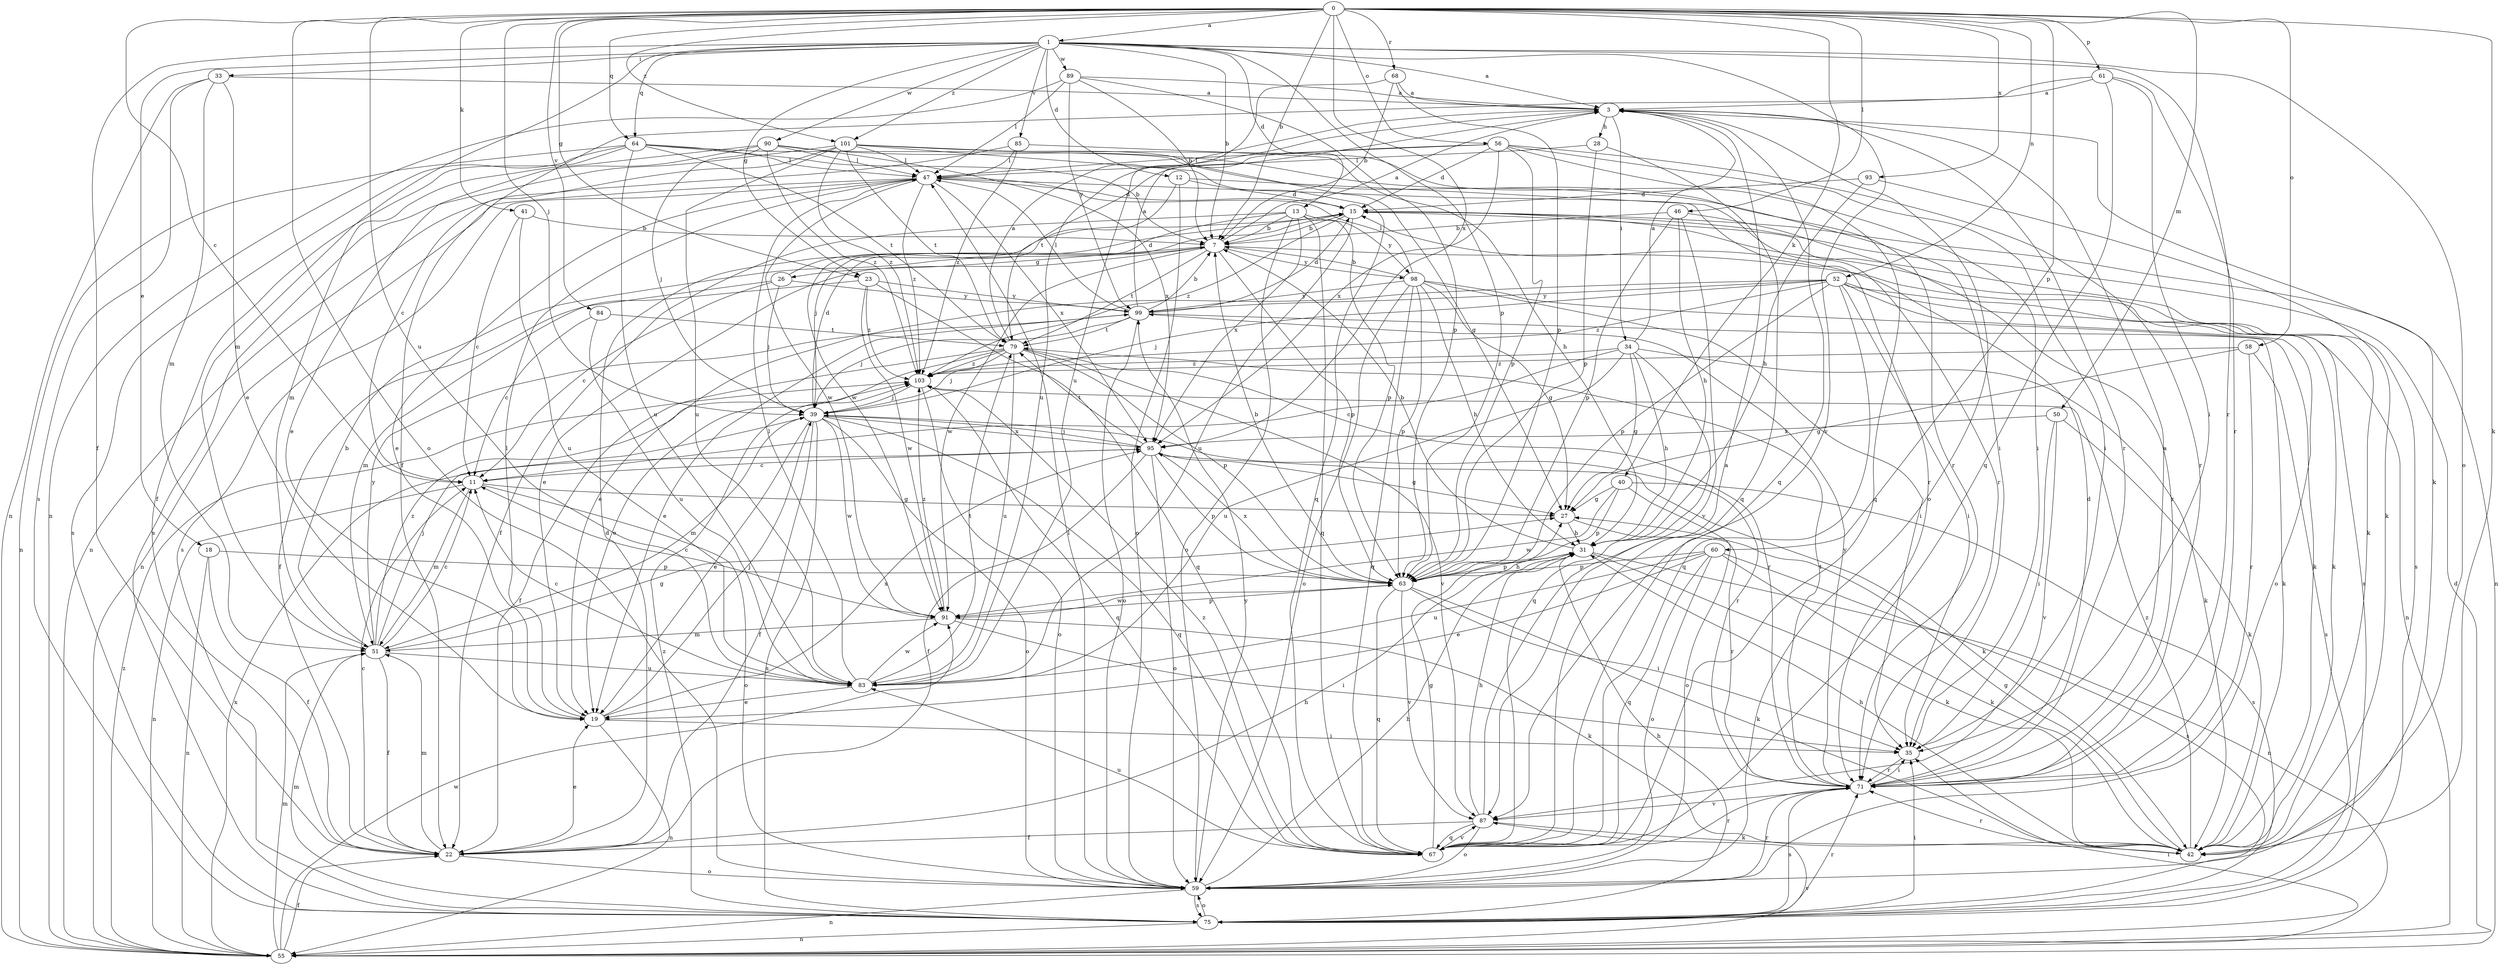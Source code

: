 strict digraph  {
0;
1;
3;
7;
11;
12;
13;
15;
18;
19;
22;
23;
26;
27;
28;
31;
33;
34;
35;
39;
40;
41;
42;
46;
47;
50;
51;
52;
55;
56;
58;
59;
60;
61;
63;
64;
67;
68;
71;
75;
79;
83;
84;
85;
87;
89;
90;
91;
93;
95;
98;
99;
101;
103;
0 -> 1  [label=a];
0 -> 7  [label=b];
0 -> 11  [label=c];
0 -> 23  [label=g];
0 -> 39  [label=j];
0 -> 40  [label=k];
0 -> 41  [label=k];
0 -> 42  [label=k];
0 -> 46  [label=l];
0 -> 50  [label=m];
0 -> 52  [label=n];
0 -> 56  [label=o];
0 -> 58  [label=o];
0 -> 59  [label=o];
0 -> 60  [label=p];
0 -> 61  [label=p];
0 -> 64  [label=q];
0 -> 68  [label=r];
0 -> 83  [label=u];
0 -> 84  [label=v];
0 -> 93  [label=x];
0 -> 95  [label=x];
0 -> 101  [label=z];
1 -> 3  [label=a];
1 -> 7  [label=b];
1 -> 12  [label=d];
1 -> 13  [label=d];
1 -> 18  [label=e];
1 -> 22  [label=f];
1 -> 23  [label=g];
1 -> 33  [label=i];
1 -> 51  [label=m];
1 -> 59  [label=o];
1 -> 63  [label=p];
1 -> 64  [label=q];
1 -> 71  [label=r];
1 -> 85  [label=v];
1 -> 87  [label=v];
1 -> 89  [label=w];
1 -> 90  [label=w];
1 -> 101  [label=z];
3 -> 28  [label=h];
3 -> 34  [label=i];
3 -> 42  [label=k];
3 -> 59  [label=o];
3 -> 67  [label=q];
3 -> 71  [label=r];
3 -> 83  [label=u];
7 -> 3  [label=a];
7 -> 19  [label=e];
7 -> 26  [label=g];
7 -> 63  [label=p];
7 -> 75  [label=s];
7 -> 79  [label=t];
7 -> 91  [label=w];
7 -> 98  [label=y];
11 -> 27  [label=g];
11 -> 51  [label=m];
11 -> 55  [label=n];
11 -> 59  [label=o];
12 -> 15  [label=d];
12 -> 59  [label=o];
12 -> 71  [label=r];
12 -> 91  [label=w];
13 -> 7  [label=b];
13 -> 22  [label=f];
13 -> 39  [label=j];
13 -> 59  [label=o];
13 -> 63  [label=p];
13 -> 67  [label=q];
13 -> 95  [label=x];
13 -> 98  [label=y];
15 -> 7  [label=b];
15 -> 42  [label=k];
15 -> 55  [label=n];
15 -> 75  [label=s];
15 -> 83  [label=u];
15 -> 103  [label=z];
18 -> 22  [label=f];
18 -> 55  [label=n];
18 -> 63  [label=p];
19 -> 35  [label=i];
19 -> 39  [label=j];
19 -> 47  [label=l];
19 -> 55  [label=n];
19 -> 95  [label=x];
22 -> 11  [label=c];
22 -> 15  [label=d];
22 -> 19  [label=e];
22 -> 31  [label=h];
22 -> 51  [label=m];
22 -> 59  [label=o];
23 -> 22  [label=f];
23 -> 67  [label=q];
23 -> 91  [label=w];
23 -> 99  [label=y];
23 -> 103  [label=z];
26 -> 11  [label=c];
26 -> 15  [label=d];
26 -> 39  [label=j];
26 -> 51  [label=m];
26 -> 99  [label=y];
27 -> 31  [label=h];
27 -> 71  [label=r];
28 -> 47  [label=l];
28 -> 63  [label=p];
28 -> 67  [label=q];
31 -> 7  [label=b];
31 -> 42  [label=k];
31 -> 55  [label=n];
31 -> 63  [label=p];
33 -> 3  [label=a];
33 -> 19  [label=e];
33 -> 51  [label=m];
33 -> 55  [label=n];
33 -> 75  [label=s];
34 -> 3  [label=a];
34 -> 11  [label=c];
34 -> 27  [label=g];
34 -> 31  [label=h];
34 -> 42  [label=k];
34 -> 67  [label=q];
34 -> 83  [label=u];
34 -> 103  [label=z];
35 -> 71  [label=r];
39 -> 15  [label=d];
39 -> 19  [label=e];
39 -> 22  [label=f];
39 -> 51  [label=m];
39 -> 59  [label=o];
39 -> 67  [label=q];
39 -> 71  [label=r];
39 -> 75  [label=s];
39 -> 91  [label=w];
39 -> 95  [label=x];
40 -> 27  [label=g];
40 -> 59  [label=o];
40 -> 63  [label=p];
40 -> 75  [label=s];
40 -> 91  [label=w];
41 -> 7  [label=b];
41 -> 11  [label=c];
41 -> 83  [label=u];
42 -> 27  [label=g];
42 -> 31  [label=h];
42 -> 71  [label=r];
42 -> 103  [label=z];
46 -> 7  [label=b];
46 -> 31  [label=h];
46 -> 63  [label=p];
46 -> 71  [label=r];
46 -> 87  [label=v];
47 -> 15  [label=d];
47 -> 19  [label=e];
47 -> 55  [label=n];
47 -> 71  [label=r];
47 -> 75  [label=s];
47 -> 91  [label=w];
47 -> 95  [label=x];
47 -> 103  [label=z];
50 -> 35  [label=i];
50 -> 42  [label=k];
50 -> 87  [label=v];
50 -> 95  [label=x];
51 -> 7  [label=b];
51 -> 11  [label=c];
51 -> 22  [label=f];
51 -> 27  [label=g];
51 -> 39  [label=j];
51 -> 83  [label=u];
51 -> 99  [label=y];
51 -> 103  [label=z];
52 -> 19  [label=e];
52 -> 35  [label=i];
52 -> 39  [label=j];
52 -> 42  [label=k];
52 -> 55  [label=n];
52 -> 59  [label=o];
52 -> 63  [label=p];
52 -> 67  [label=q];
52 -> 99  [label=y];
52 -> 103  [label=z];
55 -> 15  [label=d];
55 -> 22  [label=f];
55 -> 35  [label=i];
55 -> 51  [label=m];
55 -> 87  [label=v];
55 -> 91  [label=w];
55 -> 95  [label=x];
55 -> 103  [label=z];
56 -> 15  [label=d];
56 -> 35  [label=i];
56 -> 47  [label=l];
56 -> 63  [label=p];
56 -> 67  [label=q];
56 -> 71  [label=r];
56 -> 79  [label=t];
56 -> 95  [label=x];
58 -> 27  [label=g];
58 -> 71  [label=r];
58 -> 75  [label=s];
58 -> 103  [label=z];
59 -> 31  [label=h];
59 -> 47  [label=l];
59 -> 55  [label=n];
59 -> 71  [label=r];
59 -> 75  [label=s];
59 -> 99  [label=y];
60 -> 19  [label=e];
60 -> 42  [label=k];
60 -> 59  [label=o];
60 -> 63  [label=p];
60 -> 67  [label=q];
60 -> 75  [label=s];
60 -> 83  [label=u];
61 -> 3  [label=a];
61 -> 22  [label=f];
61 -> 35  [label=i];
61 -> 67  [label=q];
61 -> 71  [label=r];
63 -> 7  [label=b];
63 -> 31  [label=h];
63 -> 35  [label=i];
63 -> 42  [label=k];
63 -> 67  [label=q];
63 -> 87  [label=v];
63 -> 91  [label=w];
63 -> 95  [label=x];
64 -> 7  [label=b];
64 -> 22  [label=f];
64 -> 35  [label=i];
64 -> 47  [label=l];
64 -> 55  [label=n];
64 -> 75  [label=s];
64 -> 79  [label=t];
64 -> 83  [label=u];
67 -> 27  [label=g];
67 -> 71  [label=r];
67 -> 83  [label=u];
67 -> 87  [label=v];
67 -> 103  [label=z];
68 -> 3  [label=a];
68 -> 7  [label=b];
68 -> 63  [label=p];
68 -> 83  [label=u];
71 -> 3  [label=a];
71 -> 15  [label=d];
71 -> 35  [label=i];
71 -> 75  [label=s];
71 -> 79  [label=t];
71 -> 87  [label=v];
71 -> 99  [label=y];
75 -> 31  [label=h];
75 -> 35  [label=i];
75 -> 51  [label=m];
75 -> 55  [label=n];
75 -> 59  [label=o];
75 -> 71  [label=r];
75 -> 103  [label=z];
79 -> 3  [label=a];
79 -> 19  [label=e];
79 -> 22  [label=f];
79 -> 39  [label=j];
79 -> 63  [label=p];
79 -> 71  [label=r];
79 -> 83  [label=u];
79 -> 87  [label=v];
79 -> 103  [label=z];
83 -> 11  [label=c];
83 -> 19  [label=e];
83 -> 47  [label=l];
83 -> 79  [label=t];
83 -> 91  [label=w];
84 -> 11  [label=c];
84 -> 79  [label=t];
84 -> 83  [label=u];
85 -> 31  [label=h];
85 -> 47  [label=l];
85 -> 55  [label=n];
85 -> 103  [label=z];
87 -> 3  [label=a];
87 -> 22  [label=f];
87 -> 31  [label=h];
87 -> 42  [label=k];
87 -> 59  [label=o];
87 -> 67  [label=q];
89 -> 3  [label=a];
89 -> 7  [label=b];
89 -> 47  [label=l];
89 -> 55  [label=n];
89 -> 63  [label=p];
89 -> 99  [label=y];
90 -> 19  [label=e];
90 -> 39  [label=j];
90 -> 47  [label=l];
90 -> 51  [label=m];
90 -> 71  [label=r];
90 -> 95  [label=x];
90 -> 103  [label=z];
91 -> 11  [label=c];
91 -> 35  [label=i];
91 -> 42  [label=k];
91 -> 51  [label=m];
91 -> 63  [label=p];
91 -> 103  [label=z];
93 -> 15  [label=d];
93 -> 31  [label=h];
93 -> 42  [label=k];
95 -> 11  [label=c];
95 -> 22  [label=f];
95 -> 27  [label=g];
95 -> 39  [label=j];
95 -> 42  [label=k];
95 -> 59  [label=o];
95 -> 63  [label=p];
95 -> 79  [label=t];
98 -> 7  [label=b];
98 -> 27  [label=g];
98 -> 31  [label=h];
98 -> 35  [label=i];
98 -> 42  [label=k];
98 -> 47  [label=l];
98 -> 59  [label=o];
98 -> 63  [label=p];
98 -> 67  [label=q];
98 -> 99  [label=y];
99 -> 3  [label=a];
99 -> 7  [label=b];
99 -> 15  [label=d];
99 -> 19  [label=e];
99 -> 39  [label=j];
99 -> 42  [label=k];
99 -> 47  [label=l];
99 -> 59  [label=o];
99 -> 79  [label=t];
101 -> 11  [label=c];
101 -> 27  [label=g];
101 -> 35  [label=i];
101 -> 47  [label=l];
101 -> 67  [label=q];
101 -> 75  [label=s];
101 -> 79  [label=t];
101 -> 83  [label=u];
101 -> 103  [label=z];
103 -> 39  [label=j];
103 -> 59  [label=o];
103 -> 67  [label=q];
}
